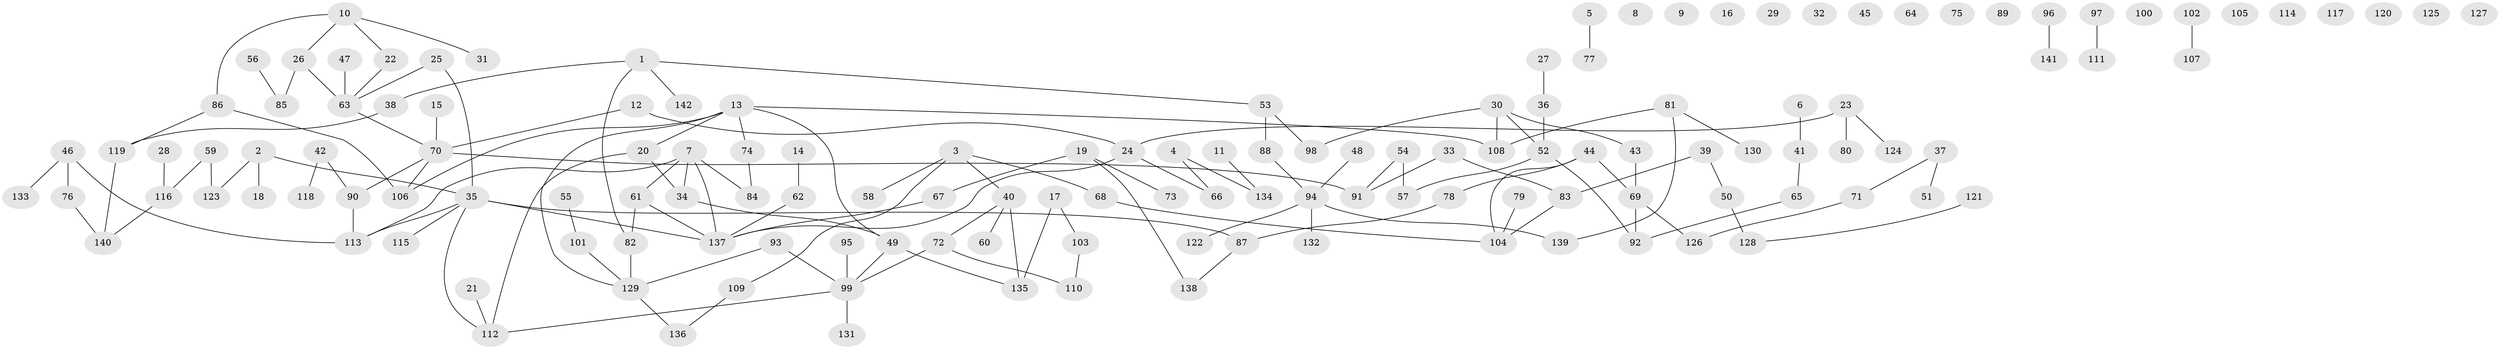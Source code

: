 // Generated by graph-tools (version 1.1) at 2025/40/03/09/25 04:40:34]
// undirected, 142 vertices, 148 edges
graph export_dot {
graph [start="1"]
  node [color=gray90,style=filled];
  1;
  2;
  3;
  4;
  5;
  6;
  7;
  8;
  9;
  10;
  11;
  12;
  13;
  14;
  15;
  16;
  17;
  18;
  19;
  20;
  21;
  22;
  23;
  24;
  25;
  26;
  27;
  28;
  29;
  30;
  31;
  32;
  33;
  34;
  35;
  36;
  37;
  38;
  39;
  40;
  41;
  42;
  43;
  44;
  45;
  46;
  47;
  48;
  49;
  50;
  51;
  52;
  53;
  54;
  55;
  56;
  57;
  58;
  59;
  60;
  61;
  62;
  63;
  64;
  65;
  66;
  67;
  68;
  69;
  70;
  71;
  72;
  73;
  74;
  75;
  76;
  77;
  78;
  79;
  80;
  81;
  82;
  83;
  84;
  85;
  86;
  87;
  88;
  89;
  90;
  91;
  92;
  93;
  94;
  95;
  96;
  97;
  98;
  99;
  100;
  101;
  102;
  103;
  104;
  105;
  106;
  107;
  108;
  109;
  110;
  111;
  112;
  113;
  114;
  115;
  116;
  117;
  118;
  119;
  120;
  121;
  122;
  123;
  124;
  125;
  126;
  127;
  128;
  129;
  130;
  131;
  132;
  133;
  134;
  135;
  136;
  137;
  138;
  139;
  140;
  141;
  142;
  1 -- 38;
  1 -- 53;
  1 -- 82;
  1 -- 142;
  2 -- 18;
  2 -- 35;
  2 -- 123;
  3 -- 40;
  3 -- 58;
  3 -- 68;
  3 -- 109;
  4 -- 66;
  4 -- 134;
  5 -- 77;
  6 -- 41;
  7 -- 34;
  7 -- 61;
  7 -- 84;
  7 -- 113;
  7 -- 137;
  10 -- 22;
  10 -- 26;
  10 -- 31;
  10 -- 86;
  11 -- 134;
  12 -- 24;
  12 -- 70;
  13 -- 20;
  13 -- 49;
  13 -- 74;
  13 -- 106;
  13 -- 108;
  13 -- 129;
  14 -- 62;
  15 -- 70;
  17 -- 103;
  17 -- 135;
  19 -- 67;
  19 -- 73;
  19 -- 138;
  20 -- 34;
  20 -- 112;
  21 -- 112;
  22 -- 63;
  23 -- 24;
  23 -- 80;
  23 -- 124;
  24 -- 66;
  24 -- 137;
  25 -- 35;
  25 -- 63;
  26 -- 63;
  26 -- 85;
  27 -- 36;
  28 -- 116;
  30 -- 43;
  30 -- 52;
  30 -- 98;
  30 -- 108;
  33 -- 83;
  33 -- 91;
  34 -- 49;
  35 -- 87;
  35 -- 112;
  35 -- 113;
  35 -- 115;
  35 -- 137;
  36 -- 52;
  37 -- 51;
  37 -- 71;
  38 -- 119;
  39 -- 50;
  39 -- 83;
  40 -- 60;
  40 -- 72;
  40 -- 135;
  41 -- 65;
  42 -- 90;
  42 -- 118;
  43 -- 69;
  44 -- 69;
  44 -- 78;
  44 -- 104;
  46 -- 76;
  46 -- 113;
  46 -- 133;
  47 -- 63;
  48 -- 94;
  49 -- 99;
  49 -- 135;
  50 -- 128;
  52 -- 57;
  52 -- 92;
  53 -- 88;
  53 -- 98;
  54 -- 57;
  54 -- 91;
  55 -- 101;
  56 -- 85;
  59 -- 116;
  59 -- 123;
  61 -- 82;
  61 -- 137;
  62 -- 137;
  63 -- 70;
  65 -- 92;
  67 -- 137;
  68 -- 104;
  69 -- 92;
  69 -- 126;
  70 -- 90;
  70 -- 91;
  70 -- 106;
  71 -- 126;
  72 -- 99;
  72 -- 110;
  74 -- 84;
  76 -- 140;
  78 -- 87;
  79 -- 104;
  81 -- 108;
  81 -- 130;
  81 -- 139;
  82 -- 129;
  83 -- 104;
  86 -- 106;
  86 -- 119;
  87 -- 138;
  88 -- 94;
  90 -- 113;
  93 -- 99;
  93 -- 129;
  94 -- 122;
  94 -- 132;
  94 -- 139;
  95 -- 99;
  96 -- 141;
  97 -- 111;
  99 -- 112;
  99 -- 131;
  101 -- 129;
  102 -- 107;
  103 -- 110;
  109 -- 136;
  116 -- 140;
  119 -- 140;
  121 -- 128;
  129 -- 136;
}
